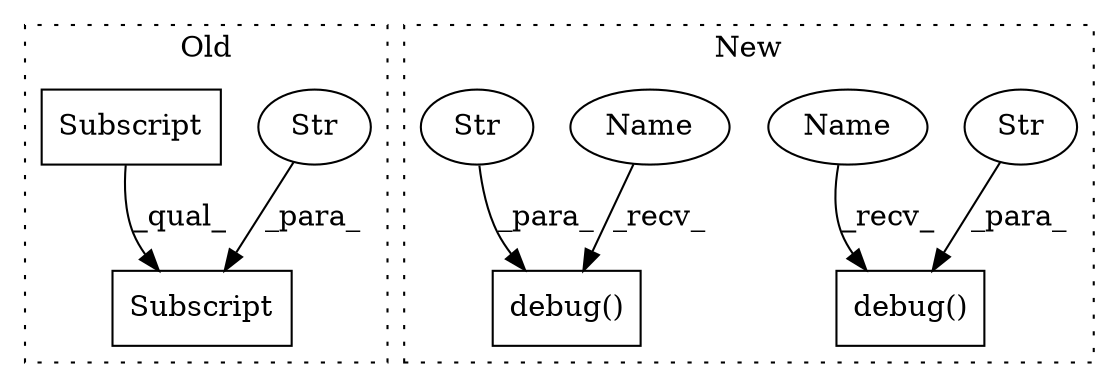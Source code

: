 digraph G {
subgraph cluster0 {
1 [label="Subscript" a="63" s="375,0" l="29,0" shape="box"];
4 [label="Str" a="66" s="397" l="6" shape="ellipse"];
5 [label="Subscript" a="63" s="375,0" l="21,0" shape="box"];
label = "Old";
style="dotted";
}
subgraph cluster1 {
2 [label="debug()" a="75" s="2431,2451" l="13,1" shape="box"];
3 [label="Str" a="66" s="2444" l="7" shape="ellipse"];
6 [label="debug()" a="75" s="1499,1524" l="13,1" shape="box"];
7 [label="Str" a="66" s="1512" l="12" shape="ellipse"];
8 [label="Name" a="87" s="2431" l="6" shape="ellipse"];
9 [label="Name" a="87" s="1499" l="6" shape="ellipse"];
label = "New";
style="dotted";
}
3 -> 2 [label="_para_"];
4 -> 1 [label="_para_"];
5 -> 1 [label="_qual_"];
7 -> 6 [label="_para_"];
8 -> 2 [label="_recv_"];
9 -> 6 [label="_recv_"];
}